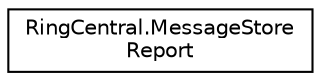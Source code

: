 digraph "Graphical Class Hierarchy"
{
 // LATEX_PDF_SIZE
  edge [fontname="Helvetica",fontsize="10",labelfontname="Helvetica",labelfontsize="10"];
  node [fontname="Helvetica",fontsize="10",shape=record];
  rankdir="LR";
  Node0 [label="RingCentral.MessageStore\lReport",height=0.2,width=0.4,color="black", fillcolor="white", style="filled",URL="$classRingCentral_1_1MessageStoreReport.html",tooltip=" "];
}
